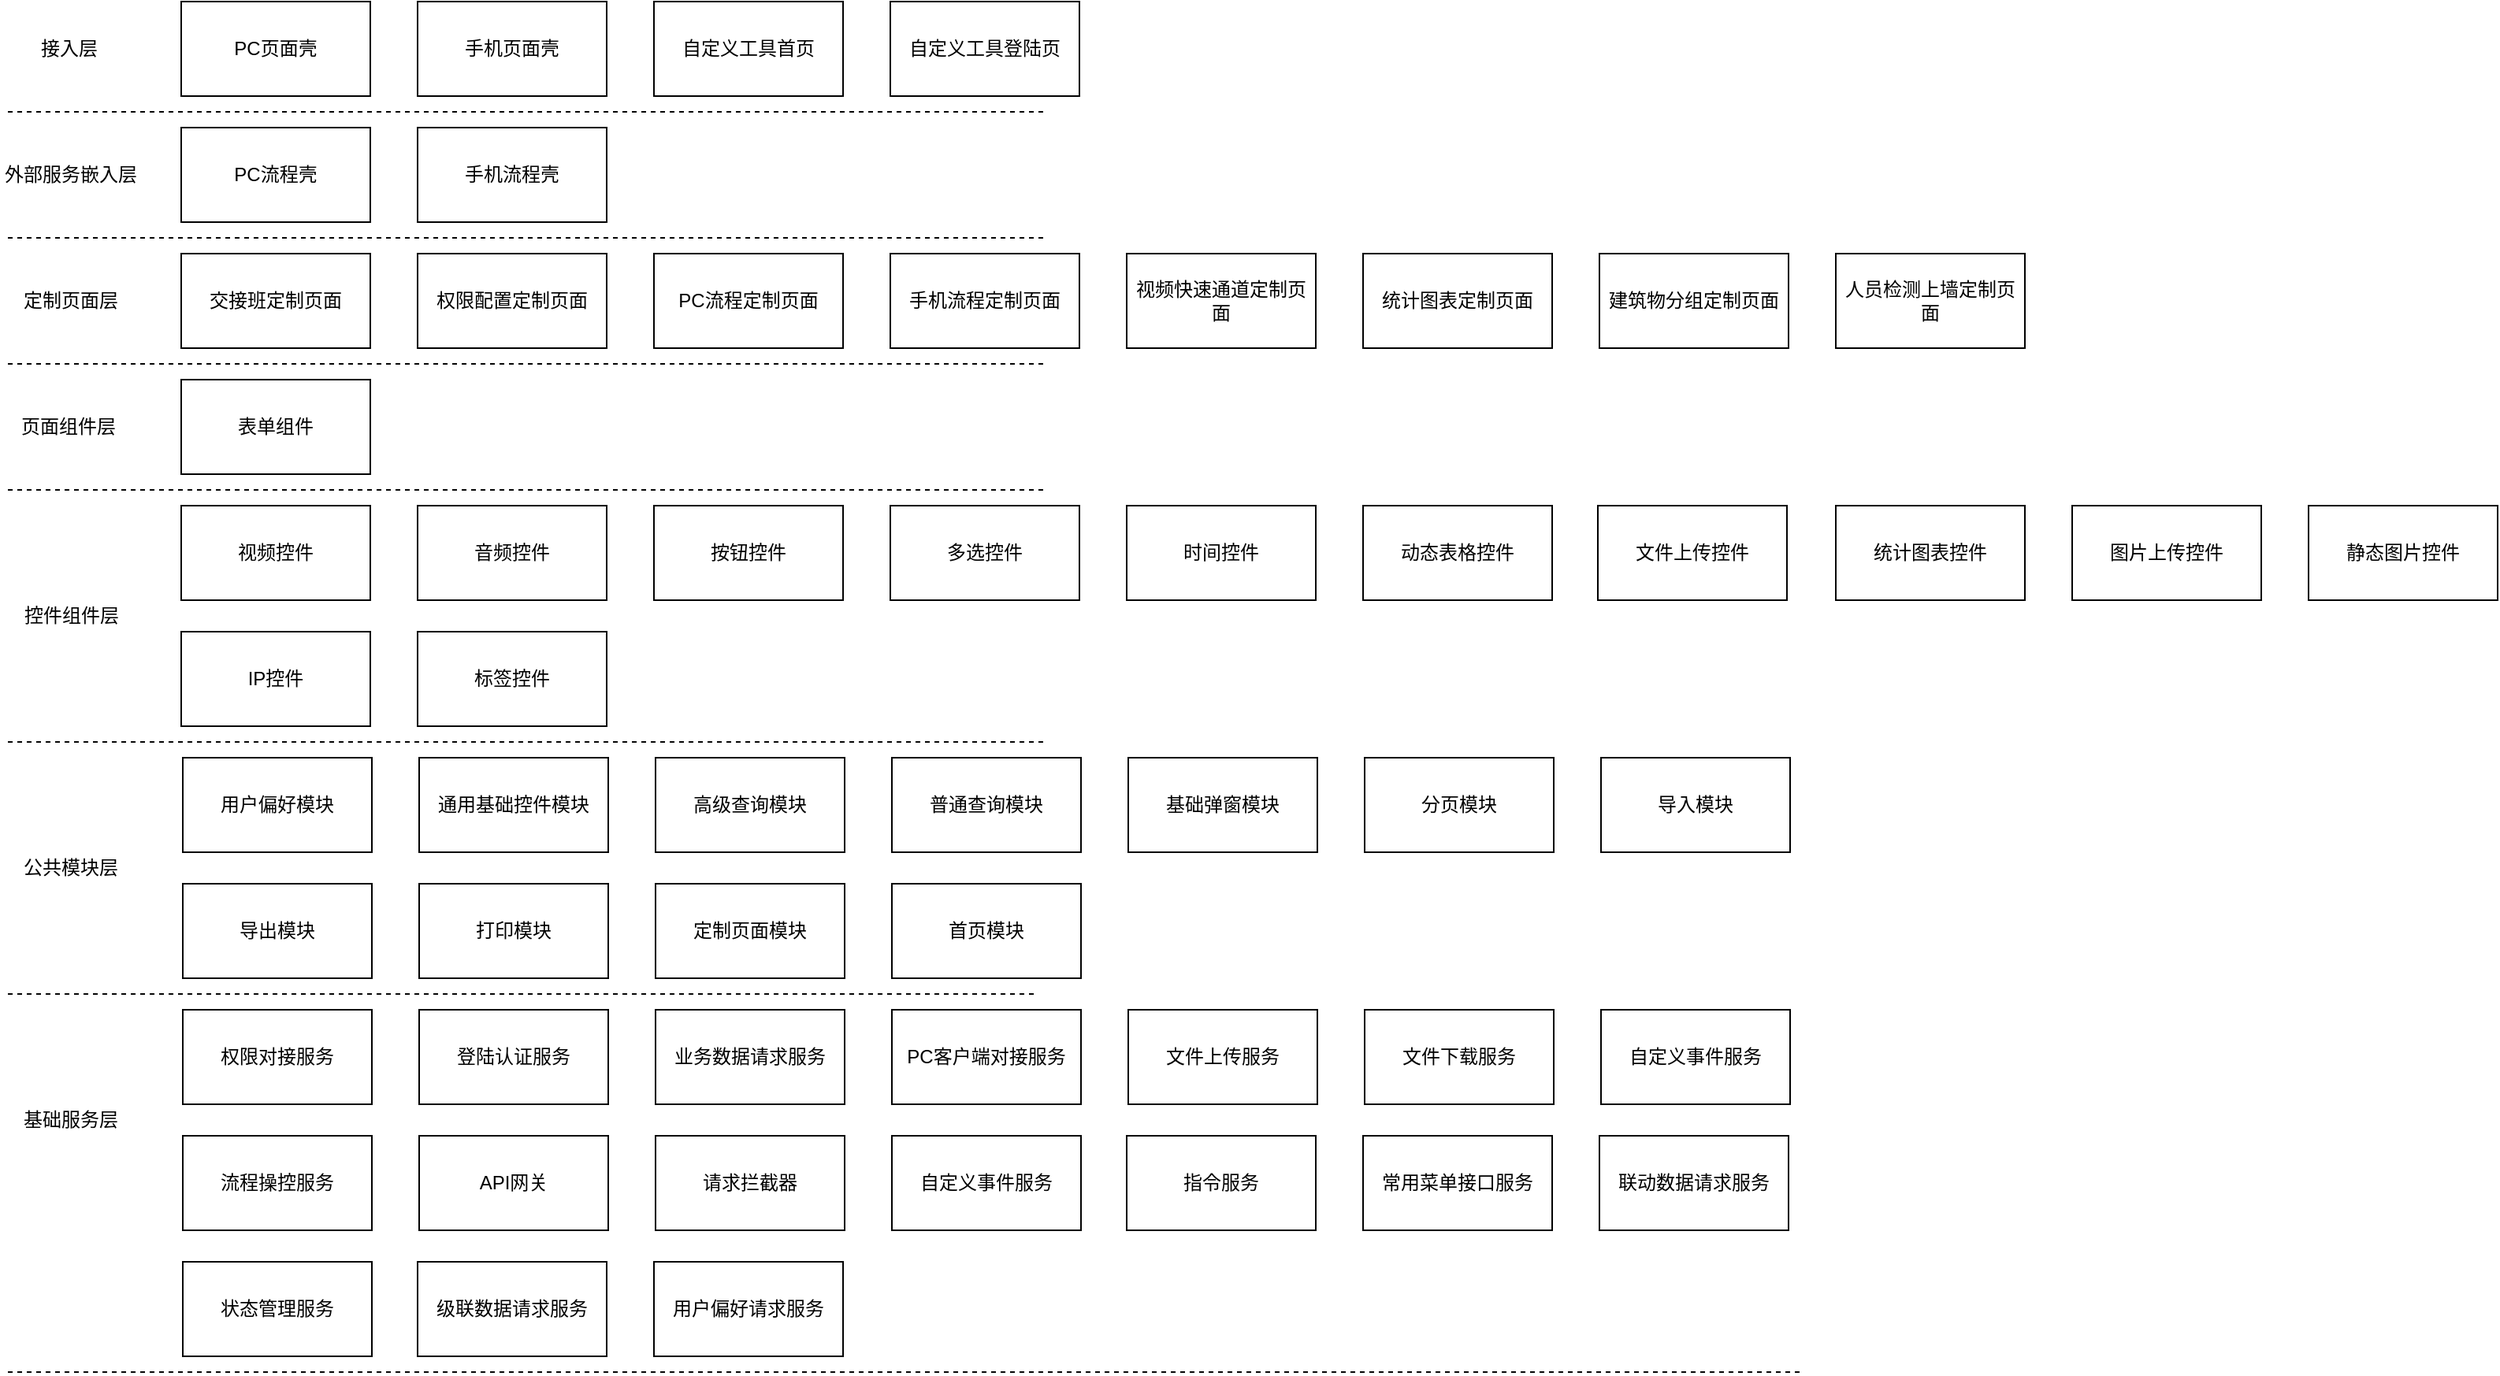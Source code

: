 <mxfile version="12.4.8" type="github" pages="2">
  <diagram id="b3h_3Atux4s68zcuTGjY" name="Page-1">
    <mxGraphModel dx="1874" dy="796" grid="1" gridSize="10" guides="1" tooltips="1" connect="1" arrows="1" fold="1" page="1" pageScale="1" pageWidth="827" pageHeight="1169" math="0" shadow="0">
      <root>
        <mxCell id="0"/>
        <mxCell id="1" parent="0"/>
        <mxCell id="v2VOmOzlyyHsazO3PfmF-1" value="" style="endArrow=none;dashed=1;html=1;" edge="1" parent="1">
          <mxGeometry width="50" height="50" relative="1" as="geometry">
            <mxPoint x="80" y="320" as="sourcePoint"/>
            <mxPoint x="740" y="320" as="targetPoint"/>
          </mxGeometry>
        </mxCell>
        <mxCell id="v2VOmOzlyyHsazO3PfmF-2" value="接入层" style="text;html=1;strokeColor=none;fillColor=none;align=center;verticalAlign=middle;whiteSpace=wrap;rounded=0;" vertex="1" parent="1">
          <mxGeometry x="98.5" y="30" width="40" height="20" as="geometry"/>
        </mxCell>
        <mxCell id="v2VOmOzlyyHsazO3PfmF-3" value="" style="endArrow=none;dashed=1;html=1;" edge="1" parent="1">
          <mxGeometry width="50" height="50" relative="1" as="geometry">
            <mxPoint x="80" y="480" as="sourcePoint"/>
            <mxPoint x="740" y="480" as="targetPoint"/>
          </mxGeometry>
        </mxCell>
        <mxCell id="v2VOmOzlyyHsazO3PfmF-4" value="控件组件层" style="text;html=1;strokeColor=none;fillColor=none;align=center;verticalAlign=middle;whiteSpace=wrap;rounded=0;" vertex="1" parent="1">
          <mxGeometry x="87.5" y="390" width="65" height="20" as="geometry"/>
        </mxCell>
        <mxCell id="v2VOmOzlyyHsazO3PfmF-5" value="" style="endArrow=none;dashed=1;html=1;" edge="1" parent="1">
          <mxGeometry width="50" height="50" relative="1" as="geometry">
            <mxPoint x="80" y="640" as="sourcePoint"/>
            <mxPoint x="731" y="640" as="targetPoint"/>
          </mxGeometry>
        </mxCell>
        <mxCell id="v2VOmOzlyyHsazO3PfmF-6" value="公共模块层" style="text;html=1;strokeColor=none;fillColor=none;align=center;verticalAlign=middle;whiteSpace=wrap;rounded=0;" vertex="1" parent="1">
          <mxGeometry x="85" y="550" width="70" height="20" as="geometry"/>
        </mxCell>
        <mxCell id="v2VOmOzlyyHsazO3PfmF-7" value="" style="endArrow=none;dashed=1;html=1;" edge="1" parent="1">
          <mxGeometry width="50" height="50" relative="1" as="geometry">
            <mxPoint x="80" y="880" as="sourcePoint"/>
            <mxPoint x="1220" y="880" as="targetPoint"/>
          </mxGeometry>
        </mxCell>
        <mxCell id="v2VOmOzlyyHsazO3PfmF-8" value="基础服务层" style="text;html=1;strokeColor=none;fillColor=none;align=center;verticalAlign=middle;whiteSpace=wrap;rounded=0;" vertex="1" parent="1">
          <mxGeometry x="80" y="710" width="80" height="20" as="geometry"/>
        </mxCell>
        <mxCell id="v2VOmOzlyyHsazO3PfmF-10" value="" style="endArrow=none;dashed=1;html=1;" edge="1" parent="1">
          <mxGeometry width="50" height="50" relative="1" as="geometry">
            <mxPoint x="80" y="80" as="sourcePoint"/>
            <mxPoint x="740" y="80" as="targetPoint"/>
          </mxGeometry>
        </mxCell>
        <mxCell id="v2VOmOzlyyHsazO3PfmF-12" value="页面组件层" style="text;html=1;strokeColor=none;fillColor=none;align=center;verticalAlign=middle;whiteSpace=wrap;rounded=0;" vertex="1" parent="1">
          <mxGeometry x="86" y="270" width="65" height="20" as="geometry"/>
        </mxCell>
        <mxCell id="v2VOmOzlyyHsazO3PfmF-14" value="" style="endArrow=none;dashed=1;html=1;" edge="1" parent="1">
          <mxGeometry width="50" height="50" relative="1" as="geometry">
            <mxPoint x="80" y="160" as="sourcePoint"/>
            <mxPoint x="740" y="160" as="targetPoint"/>
          </mxGeometry>
        </mxCell>
        <mxCell id="v2VOmOzlyyHsazO3PfmF-15" value="外部服务嵌入层" style="text;html=1;strokeColor=none;fillColor=none;align=center;verticalAlign=middle;whiteSpace=wrap;rounded=0;" vertex="1" parent="1">
          <mxGeometry x="75" y="110" width="90" height="20" as="geometry"/>
        </mxCell>
        <mxCell id="v2VOmOzlyyHsazO3PfmF-16" value="" style="endArrow=none;dashed=1;html=1;" edge="1" parent="1">
          <mxGeometry width="50" height="50" relative="1" as="geometry">
            <mxPoint x="80" y="240" as="sourcePoint"/>
            <mxPoint x="740" y="240" as="targetPoint"/>
          </mxGeometry>
        </mxCell>
        <mxCell id="v2VOmOzlyyHsazO3PfmF-17" value="定制页面层" style="text;html=1;strokeColor=none;fillColor=none;align=center;verticalAlign=middle;whiteSpace=wrap;rounded=0;" vertex="1" parent="1">
          <mxGeometry x="80" y="190" width="80" height="20" as="geometry"/>
        </mxCell>
        <mxCell id="v2VOmOzlyyHsazO3PfmF-18" value="PC页面壳" style="rounded=0;whiteSpace=wrap;html=1;" vertex="1" parent="1">
          <mxGeometry x="190" y="10" width="120" height="60" as="geometry"/>
        </mxCell>
        <mxCell id="v2VOmOzlyyHsazO3PfmF-19" value="手机页面壳" style="rounded=0;whiteSpace=wrap;html=1;" vertex="1" parent="1">
          <mxGeometry x="340" y="10" width="120" height="60" as="geometry"/>
        </mxCell>
        <mxCell id="-gFqdmin1735l4PtACyd-12" value="自定义工具首页" style="rounded=0;whiteSpace=wrap;html=1;" vertex="1" parent="1">
          <mxGeometry x="490" y="10" width="120" height="60" as="geometry"/>
        </mxCell>
        <mxCell id="-gFqdmin1735l4PtACyd-90" value="自定义工具登陆页" style="rounded=0;whiteSpace=wrap;html=1;" vertex="1" parent="1">
          <mxGeometry x="640" y="10" width="120" height="60" as="geometry"/>
        </mxCell>
        <mxCell id="v2VOmOzlyyHsazO3PfmF-20" value="PC流程壳" style="rounded=0;whiteSpace=wrap;html=1;" vertex="1" parent="1">
          <mxGeometry x="190" y="90" width="120" height="60" as="geometry"/>
        </mxCell>
        <mxCell id="v2VOmOzlyyHsazO3PfmF-21" value="手机流程壳" style="rounded=0;whiteSpace=wrap;html=1;" vertex="1" parent="1">
          <mxGeometry x="340" y="90" width="120" height="60" as="geometry"/>
        </mxCell>
        <mxCell id="v2VOmOzlyyHsazO3PfmF-22" value="交接班定制页面" style="rounded=0;whiteSpace=wrap;html=1;" vertex="1" parent="1">
          <mxGeometry x="190" y="170" width="120" height="60" as="geometry"/>
        </mxCell>
        <mxCell id="v2VOmOzlyyHsazO3PfmF-23" value="权限配置定制页面" style="rounded=0;whiteSpace=wrap;html=1;" vertex="1" parent="1">
          <mxGeometry x="340" y="170" width="120" height="60" as="geometry"/>
        </mxCell>
        <mxCell id="v2VOmOzlyyHsazO3PfmF-25" value="PC流程定制页面" style="rounded=0;whiteSpace=wrap;html=1;" vertex="1" parent="1">
          <mxGeometry x="490" y="170" width="120" height="60" as="geometry"/>
        </mxCell>
        <mxCell id="v2VOmOzlyyHsazO3PfmF-27" value="手机流程定制页面" style="rounded=0;whiteSpace=wrap;html=1;" vertex="1" parent="1">
          <mxGeometry x="640" y="170" width="120" height="60" as="geometry"/>
        </mxCell>
        <mxCell id="v2VOmOzlyyHsazO3PfmF-29" value="视频快速通道定制页面" style="rounded=0;whiteSpace=wrap;html=1;" vertex="1" parent="1">
          <mxGeometry x="790" y="170" width="120" height="60" as="geometry"/>
        </mxCell>
        <mxCell id="v2VOmOzlyyHsazO3PfmF-31" value="统计图表定制页面" style="rounded=0;whiteSpace=wrap;html=1;" vertex="1" parent="1">
          <mxGeometry x="940" y="170" width="120" height="60" as="geometry"/>
        </mxCell>
        <mxCell id="v2VOmOzlyyHsazO3PfmF-33" value="建筑物分组定制页面" style="rounded=0;whiteSpace=wrap;html=1;" vertex="1" parent="1">
          <mxGeometry x="1090" y="170" width="120" height="60" as="geometry"/>
        </mxCell>
        <mxCell id="v2VOmOzlyyHsazO3PfmF-35" value="人员检测上墙定制页面" style="rounded=0;whiteSpace=wrap;html=1;" vertex="1" parent="1">
          <mxGeometry x="1240" y="170" width="120" height="60" as="geometry"/>
        </mxCell>
        <mxCell id="-gFqdmin1735l4PtACyd-1" value="表单组件" style="rounded=0;whiteSpace=wrap;html=1;" vertex="1" parent="1">
          <mxGeometry x="190" y="250" width="120" height="60" as="geometry"/>
        </mxCell>
        <mxCell id="-gFqdmin1735l4PtACyd-15" value="视频控件" style="rounded=0;whiteSpace=wrap;html=1;" vertex="1" parent="1">
          <mxGeometry x="190" y="330" width="120" height="60" as="geometry"/>
        </mxCell>
        <mxCell id="-gFqdmin1735l4PtACyd-28" value="IP控件" style="rounded=0;whiteSpace=wrap;html=1;" vertex="1" parent="1">
          <mxGeometry x="190" y="410" width="120" height="60" as="geometry"/>
        </mxCell>
        <mxCell id="-gFqdmin1735l4PtACyd-33" value="用户偏好模块" style="rounded=0;whiteSpace=wrap;html=1;" vertex="1" parent="1">
          <mxGeometry x="191" y="490" width="120" height="60" as="geometry"/>
        </mxCell>
        <mxCell id="-gFqdmin1735l4PtACyd-45" value="导出模块" style="rounded=0;whiteSpace=wrap;html=1;" vertex="1" parent="1">
          <mxGeometry x="191" y="570" width="120" height="60" as="geometry"/>
        </mxCell>
        <mxCell id="-gFqdmin1735l4PtACyd-50" value="权限对接服务" style="rounded=0;whiteSpace=wrap;html=1;" vertex="1" parent="1">
          <mxGeometry x="191" y="650" width="120" height="60" as="geometry"/>
        </mxCell>
        <mxCell id="-gFqdmin1735l4PtACyd-47" value="打印模块" style="rounded=0;whiteSpace=wrap;html=1;" vertex="1" parent="1">
          <mxGeometry x="341" y="570" width="120" height="60" as="geometry"/>
        </mxCell>
        <mxCell id="-gFqdmin1735l4PtACyd-72" value="定制页面模块" style="rounded=0;whiteSpace=wrap;html=1;" vertex="1" parent="1">
          <mxGeometry x="491" y="570" width="120" height="60" as="geometry"/>
        </mxCell>
        <mxCell id="-gFqdmin1735l4PtACyd-94" value="首页模块" style="rounded=0;whiteSpace=wrap;html=1;" vertex="1" parent="1">
          <mxGeometry x="641" y="570" width="120" height="60" as="geometry"/>
        </mxCell>
        <mxCell id="-gFqdmin1735l4PtACyd-30" value="标签控件" style="rounded=0;whiteSpace=wrap;html=1;" vertex="1" parent="1">
          <mxGeometry x="340" y="410" width="120" height="60" as="geometry"/>
        </mxCell>
        <mxCell id="-gFqdmin1735l4PtACyd-17" value="音频控件" style="rounded=0;whiteSpace=wrap;html=1;" vertex="1" parent="1">
          <mxGeometry x="340" y="330" width="120" height="60" as="geometry"/>
        </mxCell>
        <mxCell id="-gFqdmin1735l4PtACyd-19" value="按钮控件" style="rounded=0;whiteSpace=wrap;html=1;" vertex="1" parent="1">
          <mxGeometry x="490" y="330" width="120" height="60" as="geometry"/>
        </mxCell>
        <mxCell id="-gFqdmin1735l4PtACyd-20" value="多选控件" style="rounded=0;whiteSpace=wrap;html=1;" vertex="1" parent="1">
          <mxGeometry x="640" y="330" width="120" height="60" as="geometry"/>
        </mxCell>
        <mxCell id="-gFqdmin1735l4PtACyd-21" value="时间控件" style="rounded=0;whiteSpace=wrap;html=1;" vertex="1" parent="1">
          <mxGeometry x="790" y="330" width="120" height="60" as="geometry"/>
        </mxCell>
        <mxCell id="-gFqdmin1735l4PtACyd-22" value="动态表格控件" style="rounded=0;whiteSpace=wrap;html=1;" vertex="1" parent="1">
          <mxGeometry x="940" y="330" width="120" height="60" as="geometry"/>
        </mxCell>
        <mxCell id="-gFqdmin1735l4PtACyd-23" value="文件上传控件" style="rounded=0;whiteSpace=wrap;html=1;" vertex="1" parent="1">
          <mxGeometry x="1089" y="330" width="120" height="60" as="geometry"/>
        </mxCell>
        <mxCell id="-gFqdmin1735l4PtACyd-24" value="统计图表控件" style="rounded=0;whiteSpace=wrap;html=1;" vertex="1" parent="1">
          <mxGeometry x="1240" y="330" width="120" height="60" as="geometry"/>
        </mxCell>
        <mxCell id="-gFqdmin1735l4PtACyd-25" value="图片上传控件" style="rounded=0;whiteSpace=wrap;html=1;" vertex="1" parent="1">
          <mxGeometry x="1390" y="330" width="120" height="60" as="geometry"/>
        </mxCell>
        <mxCell id="-gFqdmin1735l4PtACyd-26" value="静态图片控件" style="rounded=0;whiteSpace=wrap;html=1;" vertex="1" parent="1">
          <mxGeometry x="1540" y="330" width="120" height="60" as="geometry"/>
        </mxCell>
        <mxCell id="-gFqdmin1735l4PtACyd-35" value="通用基础控件模块" style="rounded=0;whiteSpace=wrap;html=1;" vertex="1" parent="1">
          <mxGeometry x="341" y="490" width="120" height="60" as="geometry"/>
        </mxCell>
        <mxCell id="-gFqdmin1735l4PtACyd-36" value="高级查询模块" style="rounded=0;whiteSpace=wrap;html=1;" vertex="1" parent="1">
          <mxGeometry x="491" y="490" width="120" height="60" as="geometry"/>
        </mxCell>
        <mxCell id="-gFqdmin1735l4PtACyd-37" value="普通查询模块" style="rounded=0;whiteSpace=wrap;html=1;" vertex="1" parent="1">
          <mxGeometry x="641" y="490" width="120" height="60" as="geometry"/>
        </mxCell>
        <mxCell id="-gFqdmin1735l4PtACyd-40" value="基础弹窗模块" style="rounded=0;whiteSpace=wrap;html=1;" vertex="1" parent="1">
          <mxGeometry x="791" y="490" width="120" height="60" as="geometry"/>
        </mxCell>
        <mxCell id="-gFqdmin1735l4PtACyd-42" value="分页模块" style="rounded=0;whiteSpace=wrap;html=1;" vertex="1" parent="1">
          <mxGeometry x="941" y="490" width="120" height="60" as="geometry"/>
        </mxCell>
        <mxCell id="-gFqdmin1735l4PtACyd-43" value="导入模块" style="rounded=0;whiteSpace=wrap;html=1;" vertex="1" parent="1">
          <mxGeometry x="1091" y="490" width="120" height="60" as="geometry"/>
        </mxCell>
        <mxCell id="-gFqdmin1735l4PtACyd-54" value="登陆认证服务" style="rounded=0;whiteSpace=wrap;html=1;" vertex="1" parent="1">
          <mxGeometry x="341" y="650" width="120" height="60" as="geometry"/>
        </mxCell>
        <mxCell id="-gFqdmin1735l4PtACyd-60" value="业务数据请求服务" style="rounded=0;whiteSpace=wrap;html=1;" vertex="1" parent="1">
          <mxGeometry x="491" y="650" width="120" height="60" as="geometry"/>
        </mxCell>
        <mxCell id="-gFqdmin1735l4PtACyd-61" value="PC客户端对接服务" style="rounded=0;whiteSpace=wrap;html=1;" vertex="1" parent="1">
          <mxGeometry x="641" y="650" width="120" height="60" as="geometry"/>
        </mxCell>
        <mxCell id="-gFqdmin1735l4PtACyd-63" value="文件上传服务" style="rounded=0;whiteSpace=wrap;html=1;" vertex="1" parent="1">
          <mxGeometry x="791" y="650" width="120" height="60" as="geometry"/>
        </mxCell>
        <mxCell id="-gFqdmin1735l4PtACyd-64" value="文件下载服务" style="rounded=0;whiteSpace=wrap;html=1;" vertex="1" parent="1">
          <mxGeometry x="941" y="650" width="120" height="60" as="geometry"/>
        </mxCell>
        <mxCell id="-gFqdmin1735l4PtACyd-66" value="自定义事件服务" style="rounded=0;whiteSpace=wrap;html=1;" vertex="1" parent="1">
          <mxGeometry x="1091" y="650" width="120" height="60" as="geometry"/>
        </mxCell>
        <mxCell id="-gFqdmin1735l4PtACyd-71" value="流程操控服务" style="rounded=0;whiteSpace=wrap;html=1;" vertex="1" parent="1">
          <mxGeometry x="191" y="730" width="120" height="60" as="geometry"/>
        </mxCell>
        <mxCell id="-gFqdmin1735l4PtACyd-75" value="API网关" style="rounded=0;whiteSpace=wrap;html=1;" vertex="1" parent="1">
          <mxGeometry x="341" y="730" width="120" height="60" as="geometry"/>
        </mxCell>
        <mxCell id="-gFqdmin1735l4PtACyd-77" value="请求拦截器" style="rounded=0;whiteSpace=wrap;html=1;" vertex="1" parent="1">
          <mxGeometry x="491" y="730" width="120" height="60" as="geometry"/>
        </mxCell>
        <mxCell id="-gFqdmin1735l4PtACyd-86" value="自定义事件服务" style="rounded=0;whiteSpace=wrap;html=1;" vertex="1" parent="1">
          <mxGeometry x="641" y="730" width="120" height="60" as="geometry"/>
        </mxCell>
        <mxCell id="-gFqdmin1735l4PtACyd-88" value="指令服务" style="rounded=0;whiteSpace=wrap;html=1;" vertex="1" parent="1">
          <mxGeometry x="790" y="730" width="120" height="60" as="geometry"/>
        </mxCell>
        <mxCell id="-gFqdmin1735l4PtACyd-92" value="常用菜单接口服务" style="rounded=0;whiteSpace=wrap;html=1;" vertex="1" parent="1">
          <mxGeometry x="940" y="730" width="120" height="60" as="geometry"/>
        </mxCell>
        <mxCell id="-gFqdmin1735l4PtACyd-96" value="联动数据请求服务" style="rounded=0;whiteSpace=wrap;html=1;" vertex="1" parent="1">
          <mxGeometry x="1090" y="730" width="120" height="60" as="geometry"/>
        </mxCell>
        <mxCell id="-gFqdmin1735l4PtACyd-98" value="状态管理服务" style="rounded=0;whiteSpace=wrap;html=1;" vertex="1" parent="1">
          <mxGeometry x="191" y="810" width="120" height="60" as="geometry"/>
        </mxCell>
        <mxCell id="-gFqdmin1735l4PtACyd-99" value="级联数据请求服务" style="rounded=0;whiteSpace=wrap;html=1;" vertex="1" parent="1">
          <mxGeometry x="340" y="810" width="120" height="60" as="geometry"/>
        </mxCell>
        <mxCell id="-gFqdmin1735l4PtACyd-101" value="用户偏好请求服务" style="rounded=0;whiteSpace=wrap;html=1;" vertex="1" parent="1">
          <mxGeometry x="490" y="810" width="120" height="60" as="geometry"/>
        </mxCell>
      </root>
    </mxGraphModel>
  </diagram>
  <diagram id="SpcUCxMmWh5xXOgQC-5L" name="Page-2">
    <mxGraphModel dx="1422" dy="762" grid="1" gridSize="10" guides="1" tooltips="1" connect="1" arrows="1" fold="1" page="1" pageScale="1" pageWidth="827" pageHeight="1169" math="0" shadow="0">
      <root>
        <mxCell id="anVol1tQRb9R3mzSALBD-0"/>
        <mxCell id="anVol1tQRb9R3mzSALBD-1" parent="anVol1tQRb9R3mzSALBD-0"/>
      </root>
    </mxGraphModel>
  </diagram>
</mxfile>

